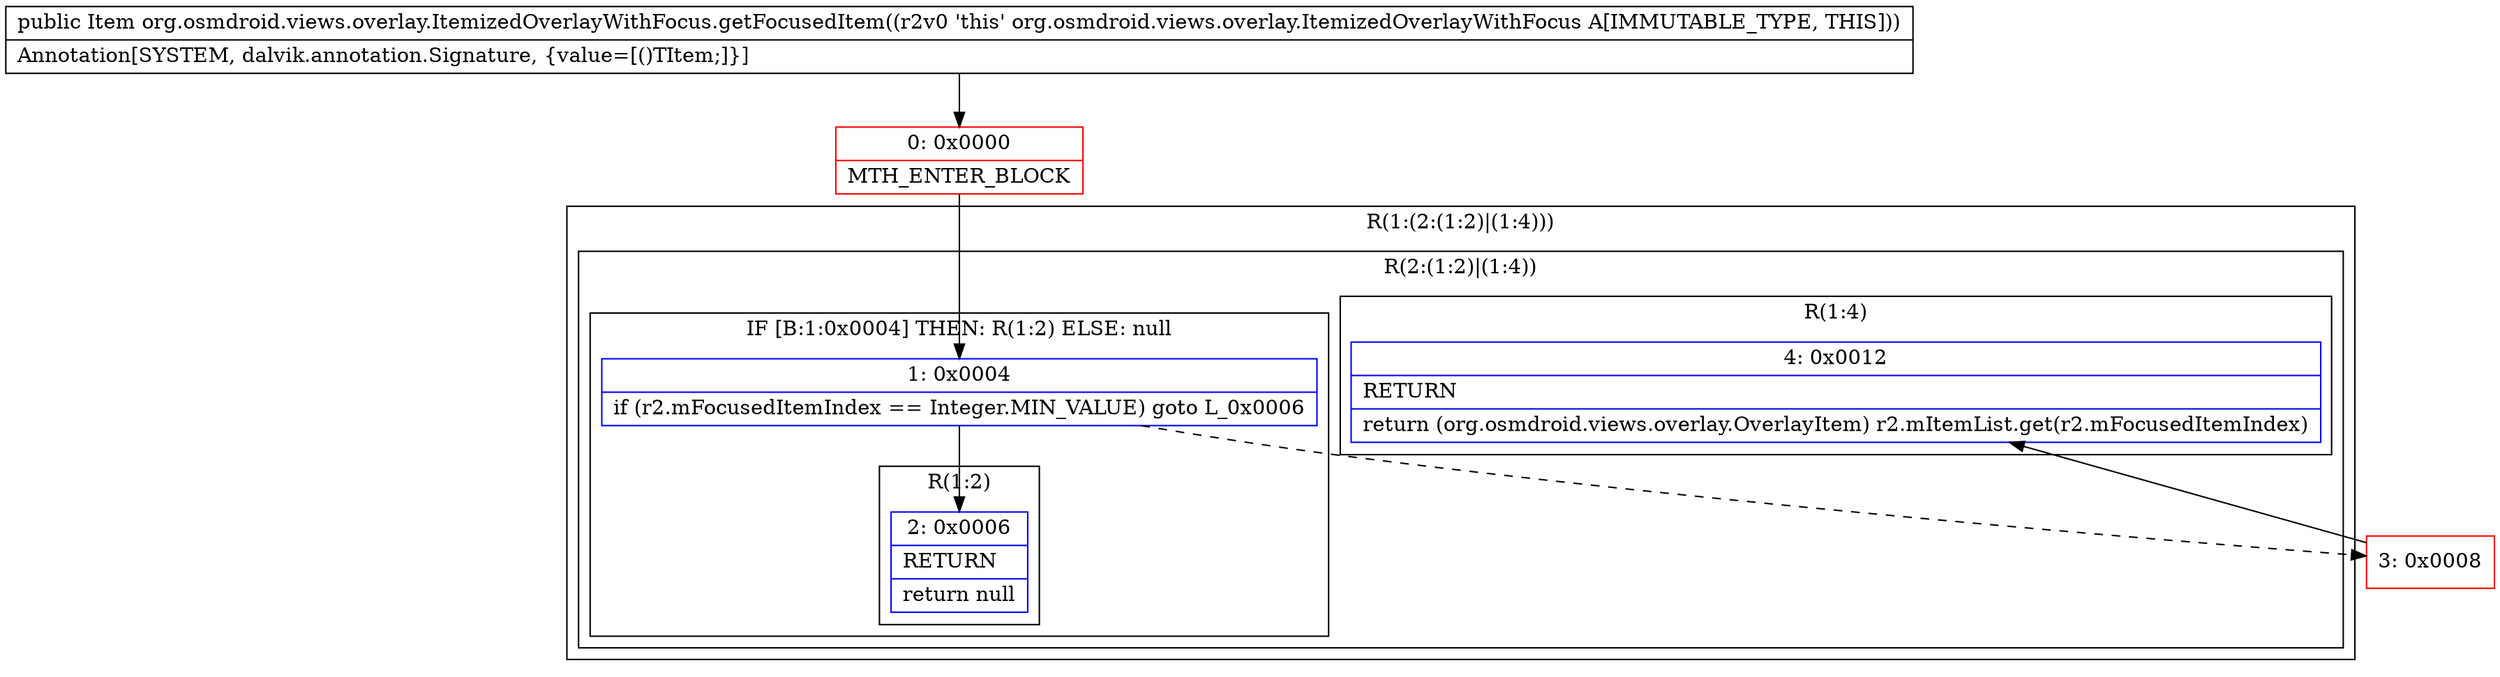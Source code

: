 digraph "CFG fororg.osmdroid.views.overlay.ItemizedOverlayWithFocus.getFocusedItem()Lorg\/osmdroid\/views\/overlay\/OverlayItem;" {
subgraph cluster_Region_1399364742 {
label = "R(1:(2:(1:2)|(1:4)))";
node [shape=record,color=blue];
subgraph cluster_Region_641706848 {
label = "R(2:(1:2)|(1:4))";
node [shape=record,color=blue];
subgraph cluster_IfRegion_772660250 {
label = "IF [B:1:0x0004] THEN: R(1:2) ELSE: null";
node [shape=record,color=blue];
Node_1 [shape=record,label="{1\:\ 0x0004|if (r2.mFocusedItemIndex == Integer.MIN_VALUE) goto L_0x0006\l}"];
subgraph cluster_Region_1100822905 {
label = "R(1:2)";
node [shape=record,color=blue];
Node_2 [shape=record,label="{2\:\ 0x0006|RETURN\l|return null\l}"];
}
}
subgraph cluster_Region_1443234144 {
label = "R(1:4)";
node [shape=record,color=blue];
Node_4 [shape=record,label="{4\:\ 0x0012|RETURN\l|return (org.osmdroid.views.overlay.OverlayItem) r2.mItemList.get(r2.mFocusedItemIndex)\l}"];
}
}
}
Node_0 [shape=record,color=red,label="{0\:\ 0x0000|MTH_ENTER_BLOCK\l}"];
Node_3 [shape=record,color=red,label="{3\:\ 0x0008}"];
MethodNode[shape=record,label="{public Item org.osmdroid.views.overlay.ItemizedOverlayWithFocus.getFocusedItem((r2v0 'this' org.osmdroid.views.overlay.ItemizedOverlayWithFocus A[IMMUTABLE_TYPE, THIS]))  | Annotation[SYSTEM, dalvik.annotation.Signature, \{value=[()TItem;]\}]\l}"];
MethodNode -> Node_0;
Node_1 -> Node_2;
Node_1 -> Node_3[style=dashed];
Node_0 -> Node_1;
Node_3 -> Node_4;
}

